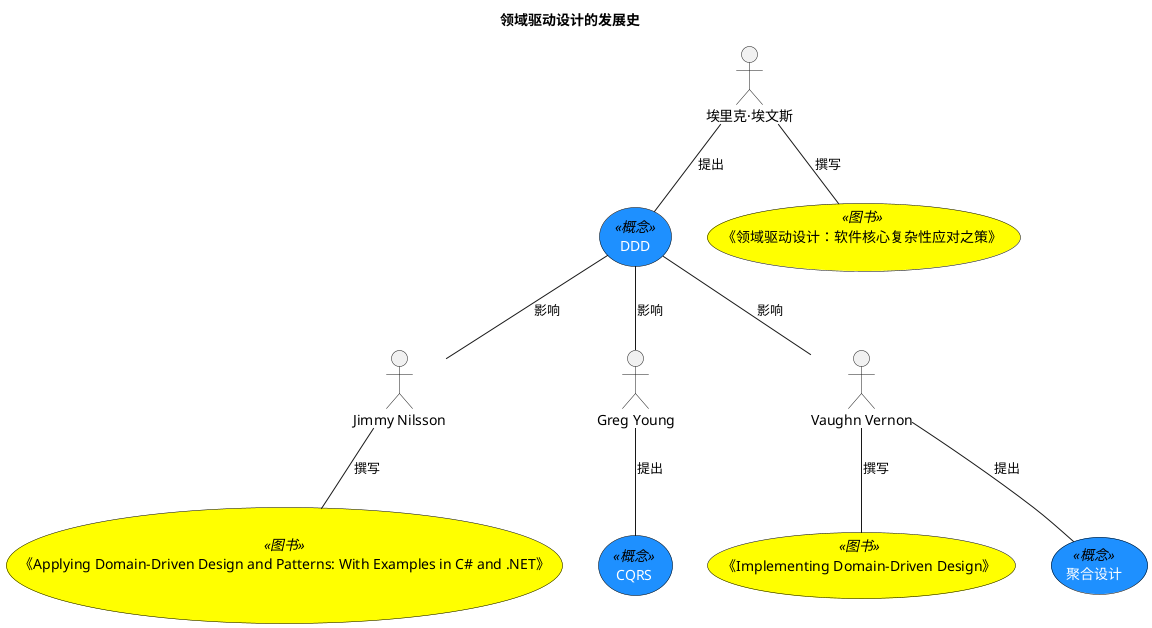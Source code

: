 @startuml
title 领域驱动设计的发展史
skinparam style strict
skinparam defaultFontName Microsoft YaHei
skinparam shadowing false
skinparam monochrome false
skinparam usecase {
BackgroundColor<<图书>> Yellow
FontColor<<图书>> Black
BorderColor<<图书>> Black
BackgroundColor<<概念>> DodgerBlue
FontColor<<概念>> White
BorderColor<<概念>> Black
BackgroundColor<<实践>> MediumSeaGreen
FontColor<<实践>> White
BorderColor<<实践>> Black
}
actor Eric_Evans as "埃里克·埃文斯"
actor Jimmy_Nilsson as "Jimmy Nilsson"
actor Greg_Young as "Greg Young"
actor Vaughn_Vernon as "Vaughn Vernon"

usecase DDD as "DDD" <<概念>>
usecase Book1 as "《领域驱动设计：软件核心复杂性应对之策》" <<图书>>
usecase Book2 as "《Applying Domain-Driven Design and Patterns: With Examples in C# and .NET》" <<图书>>
usecase CQRS as "CQRS" <<概念>>
usecase Book3 as "《Implementing Domain-Driven Design》" <<图书>>
usecase Aggregates as "聚合设计" <<概念>>

Eric_Evans -- DDD : "提出"
Eric_Evans -- Book1 : "撰写"
DDD -- Jimmy_Nilsson : "影响"
Jimmy_Nilsson -- Book2 : "撰写"
DDD -- Greg_Young : "影响"
Greg_Young -- CQRS : "提出"
DDD -- Vaughn_Vernon : "影响"
Vaughn_Vernon -- Book3 : "撰写"
Vaughn_Vernon -- Aggregates : "提出"
@enduml